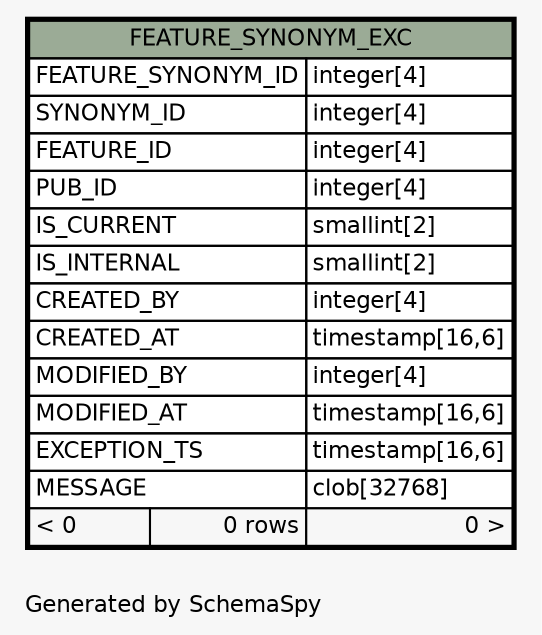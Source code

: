 // dot 2.38.0 on Windows 10 10.0
// SchemaSpy rev Unknown
digraph "oneDegreeRelationshipsDiagram" {
  graph [
    rankdir="RL"
    bgcolor="#f7f7f7"
    label="\nGenerated by SchemaSpy"
    labeljust="l"
    nodesep="0.18"
    ranksep="0.46"
    fontname="Helvetica"
    fontsize="11"
  ];
  node [
    fontname="Helvetica"
    fontsize="11"
    shape="plaintext"
  ];
  edge [
    arrowsize="0.8"
  ];
  "FEATURE_SYNONYM_EXC" [
    label=<
    <TABLE BORDER="2" CELLBORDER="1" CELLSPACING="0" BGCOLOR="#ffffff">
      <TR><TD COLSPAN="3" BGCOLOR="#9bab96" ALIGN="CENTER">FEATURE_SYNONYM_EXC</TD></TR>
      <TR><TD PORT="FEATURE_SYNONYM_ID" COLSPAN="2" ALIGN="LEFT">FEATURE_SYNONYM_ID</TD><TD PORT="FEATURE_SYNONYM_ID.type" ALIGN="LEFT">integer[4]</TD></TR>
      <TR><TD PORT="SYNONYM_ID" COLSPAN="2" ALIGN="LEFT">SYNONYM_ID</TD><TD PORT="SYNONYM_ID.type" ALIGN="LEFT">integer[4]</TD></TR>
      <TR><TD PORT="FEATURE_ID" COLSPAN="2" ALIGN="LEFT">FEATURE_ID</TD><TD PORT="FEATURE_ID.type" ALIGN="LEFT">integer[4]</TD></TR>
      <TR><TD PORT="PUB_ID" COLSPAN="2" ALIGN="LEFT">PUB_ID</TD><TD PORT="PUB_ID.type" ALIGN="LEFT">integer[4]</TD></TR>
      <TR><TD PORT="IS_CURRENT" COLSPAN="2" ALIGN="LEFT">IS_CURRENT</TD><TD PORT="IS_CURRENT.type" ALIGN="LEFT">smallint[2]</TD></TR>
      <TR><TD PORT="IS_INTERNAL" COLSPAN="2" ALIGN="LEFT">IS_INTERNAL</TD><TD PORT="IS_INTERNAL.type" ALIGN="LEFT">smallint[2]</TD></TR>
      <TR><TD PORT="CREATED_BY" COLSPAN="2" ALIGN="LEFT">CREATED_BY</TD><TD PORT="CREATED_BY.type" ALIGN="LEFT">integer[4]</TD></TR>
      <TR><TD PORT="CREATED_AT" COLSPAN="2" ALIGN="LEFT">CREATED_AT</TD><TD PORT="CREATED_AT.type" ALIGN="LEFT">timestamp[16,6]</TD></TR>
      <TR><TD PORT="MODIFIED_BY" COLSPAN="2" ALIGN="LEFT">MODIFIED_BY</TD><TD PORT="MODIFIED_BY.type" ALIGN="LEFT">integer[4]</TD></TR>
      <TR><TD PORT="MODIFIED_AT" COLSPAN="2" ALIGN="LEFT">MODIFIED_AT</TD><TD PORT="MODIFIED_AT.type" ALIGN="LEFT">timestamp[16,6]</TD></TR>
      <TR><TD PORT="EXCEPTION_TS" COLSPAN="2" ALIGN="LEFT">EXCEPTION_TS</TD><TD PORT="EXCEPTION_TS.type" ALIGN="LEFT">timestamp[16,6]</TD></TR>
      <TR><TD PORT="MESSAGE" COLSPAN="2" ALIGN="LEFT">MESSAGE</TD><TD PORT="MESSAGE.type" ALIGN="LEFT">clob[32768]</TD></TR>
      <TR><TD ALIGN="LEFT" BGCOLOR="#f7f7f7">&lt; 0</TD><TD ALIGN="RIGHT" BGCOLOR="#f7f7f7">0 rows</TD><TD ALIGN="RIGHT" BGCOLOR="#f7f7f7">0 &gt;</TD></TR>
    </TABLE>>
    URL="FEATURE_SYNONYM_EXC.html"
    tooltip="FEATURE_SYNONYM_EXC"
  ];
}
